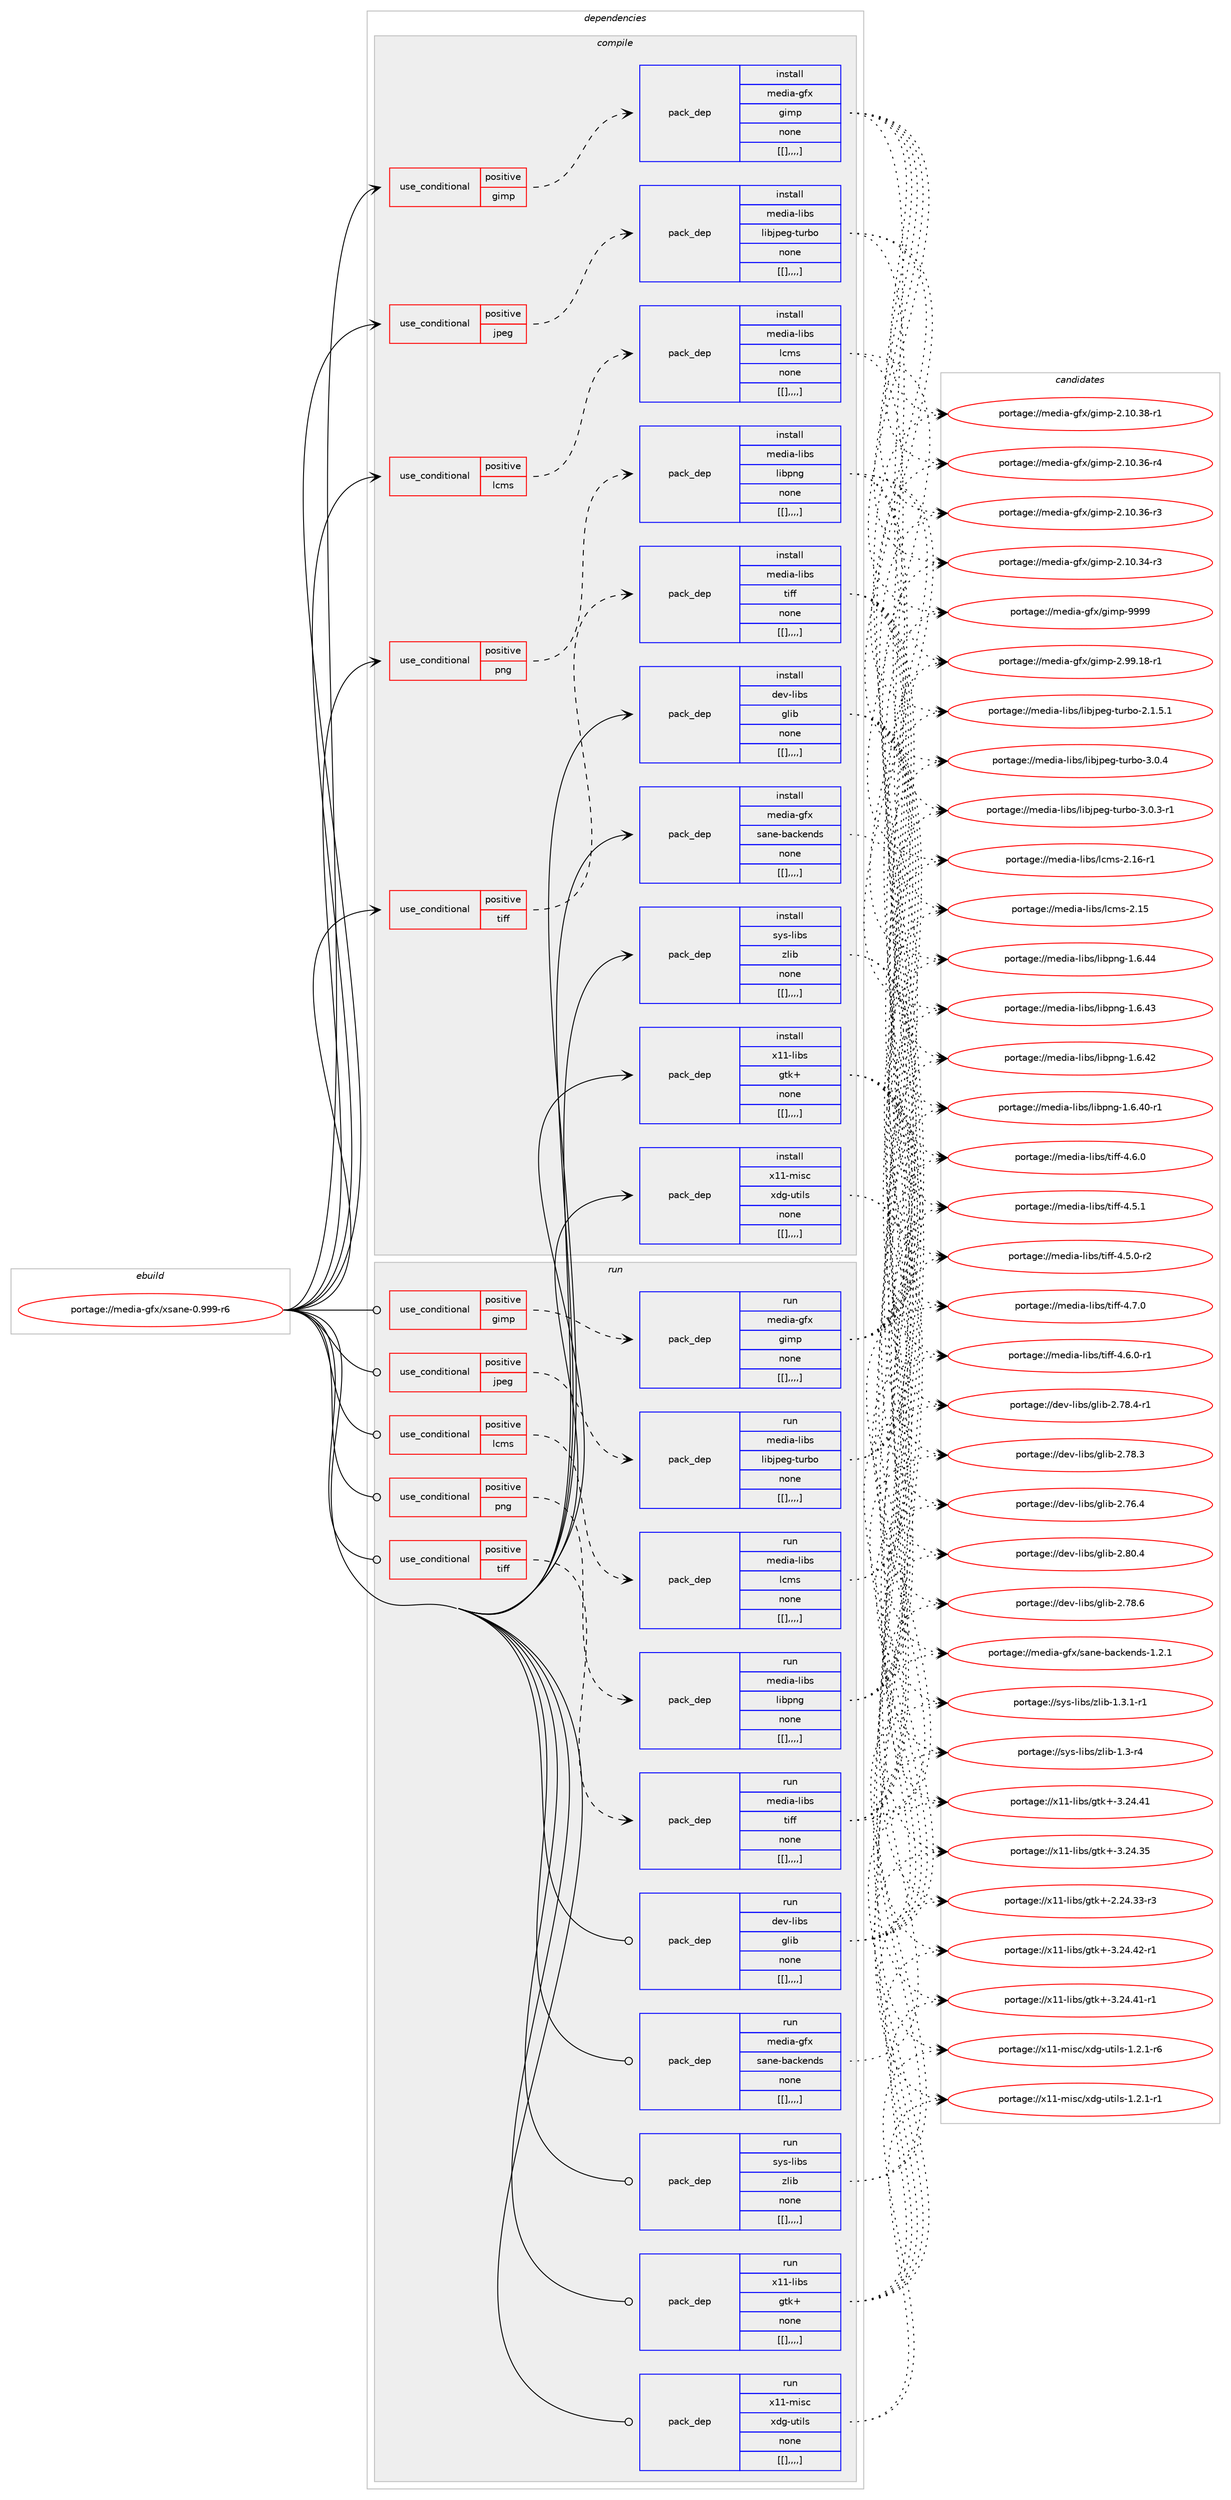 digraph prolog {

# *************
# Graph options
# *************

newrank=true;
concentrate=true;
compound=true;
graph [rankdir=LR,fontname=Helvetica,fontsize=10,ranksep=1.5];#, ranksep=2.5, nodesep=0.2];
edge  [arrowhead=vee];
node  [fontname=Helvetica,fontsize=10];

# **********
# The ebuild
# **********

subgraph cluster_leftcol {
color=gray;
label=<<i>ebuild</i>>;
id [label="portage://media-gfx/xsane-0.999-r6", color=red, width=4, href="../media-gfx/xsane-0.999-r6.svg"];
}

# ****************
# The dependencies
# ****************

subgraph cluster_midcol {
color=gray;
label=<<i>dependencies</i>>;
subgraph cluster_compile {
fillcolor="#eeeeee";
style=filled;
label=<<i>compile</i>>;
subgraph cond80353 {
dependency318210 [label=<<TABLE BORDER="0" CELLBORDER="1" CELLSPACING="0" CELLPADDING="4"><TR><TD ROWSPAN="3" CELLPADDING="10">use_conditional</TD></TR><TR><TD>positive</TD></TR><TR><TD>gimp</TD></TR></TABLE>>, shape=none, color=red];
subgraph pack235209 {
dependency318260 [label=<<TABLE BORDER="0" CELLBORDER="1" CELLSPACING="0" CELLPADDING="4" WIDTH="220"><TR><TD ROWSPAN="6" CELLPADDING="30">pack_dep</TD></TR><TR><TD WIDTH="110">install</TD></TR><TR><TD>media-gfx</TD></TR><TR><TD>gimp</TD></TR><TR><TD>none</TD></TR><TR><TD>[[],,,,]</TD></TR></TABLE>>, shape=none, color=blue];
}
dependency318210:e -> dependency318260:w [weight=20,style="dashed",arrowhead="vee"];
}
id:e -> dependency318210:w [weight=20,style="solid",arrowhead="vee"];
subgraph cond80368 {
dependency318278 [label=<<TABLE BORDER="0" CELLBORDER="1" CELLSPACING="0" CELLPADDING="4"><TR><TD ROWSPAN="3" CELLPADDING="10">use_conditional</TD></TR><TR><TD>positive</TD></TR><TR><TD>jpeg</TD></TR></TABLE>>, shape=none, color=red];
subgraph pack235289 {
dependency318312 [label=<<TABLE BORDER="0" CELLBORDER="1" CELLSPACING="0" CELLPADDING="4" WIDTH="220"><TR><TD ROWSPAN="6" CELLPADDING="30">pack_dep</TD></TR><TR><TD WIDTH="110">install</TD></TR><TR><TD>media-libs</TD></TR><TR><TD>libjpeg-turbo</TD></TR><TR><TD>none</TD></TR><TR><TD>[[],,,,]</TD></TR></TABLE>>, shape=none, color=blue];
}
dependency318278:e -> dependency318312:w [weight=20,style="dashed",arrowhead="vee"];
}
id:e -> dependency318278:w [weight=20,style="solid",arrowhead="vee"];
subgraph cond80375 {
dependency318328 [label=<<TABLE BORDER="0" CELLBORDER="1" CELLSPACING="0" CELLPADDING="4"><TR><TD ROWSPAN="3" CELLPADDING="10">use_conditional</TD></TR><TR><TD>positive</TD></TR><TR><TD>lcms</TD></TR></TABLE>>, shape=none, color=red];
subgraph pack235321 {
dependency318344 [label=<<TABLE BORDER="0" CELLBORDER="1" CELLSPACING="0" CELLPADDING="4" WIDTH="220"><TR><TD ROWSPAN="6" CELLPADDING="30">pack_dep</TD></TR><TR><TD WIDTH="110">install</TD></TR><TR><TD>media-libs</TD></TR><TR><TD>lcms</TD></TR><TR><TD>none</TD></TR><TR><TD>[[],,,,]</TD></TR></TABLE>>, shape=none, color=blue];
}
dependency318328:e -> dependency318344:w [weight=20,style="dashed",arrowhead="vee"];
}
id:e -> dependency318328:w [weight=20,style="solid",arrowhead="vee"];
subgraph cond80380 {
dependency318346 [label=<<TABLE BORDER="0" CELLBORDER="1" CELLSPACING="0" CELLPADDING="4"><TR><TD ROWSPAN="3" CELLPADDING="10">use_conditional</TD></TR><TR><TD>positive</TD></TR><TR><TD>png</TD></TR></TABLE>>, shape=none, color=red];
subgraph pack235323 {
dependency318348 [label=<<TABLE BORDER="0" CELLBORDER="1" CELLSPACING="0" CELLPADDING="4" WIDTH="220"><TR><TD ROWSPAN="6" CELLPADDING="30">pack_dep</TD></TR><TR><TD WIDTH="110">install</TD></TR><TR><TD>media-libs</TD></TR><TR><TD>libpng</TD></TR><TR><TD>none</TD></TR><TR><TD>[[],,,,]</TD></TR></TABLE>>, shape=none, color=blue];
}
dependency318346:e -> dependency318348:w [weight=20,style="dashed",arrowhead="vee"];
}
id:e -> dependency318346:w [weight=20,style="solid",arrowhead="vee"];
subgraph cond80381 {
dependency318383 [label=<<TABLE BORDER="0" CELLBORDER="1" CELLSPACING="0" CELLPADDING="4"><TR><TD ROWSPAN="3" CELLPADDING="10">use_conditional</TD></TR><TR><TD>positive</TD></TR><TR><TD>tiff</TD></TR></TABLE>>, shape=none, color=red];
subgraph pack235347 {
dependency318385 [label=<<TABLE BORDER="0" CELLBORDER="1" CELLSPACING="0" CELLPADDING="4" WIDTH="220"><TR><TD ROWSPAN="6" CELLPADDING="30">pack_dep</TD></TR><TR><TD WIDTH="110">install</TD></TR><TR><TD>media-libs</TD></TR><TR><TD>tiff</TD></TR><TR><TD>none</TD></TR><TR><TD>[[],,,,]</TD></TR></TABLE>>, shape=none, color=blue];
}
dependency318383:e -> dependency318385:w [weight=20,style="dashed",arrowhead="vee"];
}
id:e -> dependency318383:w [weight=20,style="solid",arrowhead="vee"];
subgraph pack235350 {
dependency318389 [label=<<TABLE BORDER="0" CELLBORDER="1" CELLSPACING="0" CELLPADDING="4" WIDTH="220"><TR><TD ROWSPAN="6" CELLPADDING="30">pack_dep</TD></TR><TR><TD WIDTH="110">install</TD></TR><TR><TD>dev-libs</TD></TR><TR><TD>glib</TD></TR><TR><TD>none</TD></TR><TR><TD>[[],,,,]</TD></TR></TABLE>>, shape=none, color=blue];
}
id:e -> dependency318389:w [weight=20,style="solid",arrowhead="vee"];
subgraph pack235377 {
dependency318421 [label=<<TABLE BORDER="0" CELLBORDER="1" CELLSPACING="0" CELLPADDING="4" WIDTH="220"><TR><TD ROWSPAN="6" CELLPADDING="30">pack_dep</TD></TR><TR><TD WIDTH="110">install</TD></TR><TR><TD>media-gfx</TD></TR><TR><TD>sane-backends</TD></TR><TR><TD>none</TD></TR><TR><TD>[[],,,,]</TD></TR></TABLE>>, shape=none, color=blue];
}
id:e -> dependency318421:w [weight=20,style="solid",arrowhead="vee"];
subgraph pack235392 {
dependency318460 [label=<<TABLE BORDER="0" CELLBORDER="1" CELLSPACING="0" CELLPADDING="4" WIDTH="220"><TR><TD ROWSPAN="6" CELLPADDING="30">pack_dep</TD></TR><TR><TD WIDTH="110">install</TD></TR><TR><TD>sys-libs</TD></TR><TR><TD>zlib</TD></TR><TR><TD>none</TD></TR><TR><TD>[[],,,,]</TD></TR></TABLE>>, shape=none, color=blue];
}
id:e -> dependency318460:w [weight=20,style="solid",arrowhead="vee"];
subgraph pack235419 {
dependency318473 [label=<<TABLE BORDER="0" CELLBORDER="1" CELLSPACING="0" CELLPADDING="4" WIDTH="220"><TR><TD ROWSPAN="6" CELLPADDING="30">pack_dep</TD></TR><TR><TD WIDTH="110">install</TD></TR><TR><TD>x11-libs</TD></TR><TR><TD>gtk+</TD></TR><TR><TD>none</TD></TR><TR><TD>[[],,,,]</TD></TR></TABLE>>, shape=none, color=blue];
}
id:e -> dependency318473:w [weight=20,style="solid",arrowhead="vee"];
subgraph pack235421 {
dependency318476 [label=<<TABLE BORDER="0" CELLBORDER="1" CELLSPACING="0" CELLPADDING="4" WIDTH="220"><TR><TD ROWSPAN="6" CELLPADDING="30">pack_dep</TD></TR><TR><TD WIDTH="110">install</TD></TR><TR><TD>x11-misc</TD></TR><TR><TD>xdg-utils</TD></TR><TR><TD>none</TD></TR><TR><TD>[[],,,,]</TD></TR></TABLE>>, shape=none, color=blue];
}
id:e -> dependency318476:w [weight=20,style="solid",arrowhead="vee"];
}
subgraph cluster_compileandrun {
fillcolor="#eeeeee";
style=filled;
label=<<i>compile and run</i>>;
}
subgraph cluster_run {
fillcolor="#eeeeee";
style=filled;
label=<<i>run</i>>;
subgraph cond80400 {
dependency318505 [label=<<TABLE BORDER="0" CELLBORDER="1" CELLSPACING="0" CELLPADDING="4"><TR><TD ROWSPAN="3" CELLPADDING="10">use_conditional</TD></TR><TR><TD>positive</TD></TR><TR><TD>gimp</TD></TR></TABLE>>, shape=none, color=red];
subgraph pack235452 {
dependency318513 [label=<<TABLE BORDER="0" CELLBORDER="1" CELLSPACING="0" CELLPADDING="4" WIDTH="220"><TR><TD ROWSPAN="6" CELLPADDING="30">pack_dep</TD></TR><TR><TD WIDTH="110">run</TD></TR><TR><TD>media-gfx</TD></TR><TR><TD>gimp</TD></TR><TR><TD>none</TD></TR><TR><TD>[[],,,,]</TD></TR></TABLE>>, shape=none, color=blue];
}
dependency318505:e -> dependency318513:w [weight=20,style="dashed",arrowhead="vee"];
}
id:e -> dependency318505:w [weight=20,style="solid",arrowhead="odot"];
subgraph cond80408 {
dependency318532 [label=<<TABLE BORDER="0" CELLBORDER="1" CELLSPACING="0" CELLPADDING="4"><TR><TD ROWSPAN="3" CELLPADDING="10">use_conditional</TD></TR><TR><TD>positive</TD></TR><TR><TD>jpeg</TD></TR></TABLE>>, shape=none, color=red];
subgraph pack235470 {
dependency318573 [label=<<TABLE BORDER="0" CELLBORDER="1" CELLSPACING="0" CELLPADDING="4" WIDTH="220"><TR><TD ROWSPAN="6" CELLPADDING="30">pack_dep</TD></TR><TR><TD WIDTH="110">run</TD></TR><TR><TD>media-libs</TD></TR><TR><TD>libjpeg-turbo</TD></TR><TR><TD>none</TD></TR><TR><TD>[[],,,,]</TD></TR></TABLE>>, shape=none, color=blue];
}
dependency318532:e -> dependency318573:w [weight=20,style="dashed",arrowhead="vee"];
}
id:e -> dependency318532:w [weight=20,style="solid",arrowhead="odot"];
subgraph cond80419 {
dependency318599 [label=<<TABLE BORDER="0" CELLBORDER="1" CELLSPACING="0" CELLPADDING="4"><TR><TD ROWSPAN="3" CELLPADDING="10">use_conditional</TD></TR><TR><TD>positive</TD></TR><TR><TD>lcms</TD></TR></TABLE>>, shape=none, color=red];
subgraph pack235524 {
dependency318609 [label=<<TABLE BORDER="0" CELLBORDER="1" CELLSPACING="0" CELLPADDING="4" WIDTH="220"><TR><TD ROWSPAN="6" CELLPADDING="30">pack_dep</TD></TR><TR><TD WIDTH="110">run</TD></TR><TR><TD>media-libs</TD></TR><TR><TD>lcms</TD></TR><TR><TD>none</TD></TR><TR><TD>[[],,,,]</TD></TR></TABLE>>, shape=none, color=blue];
}
dependency318599:e -> dependency318609:w [weight=20,style="dashed",arrowhead="vee"];
}
id:e -> dependency318599:w [weight=20,style="solid",arrowhead="odot"];
subgraph cond80432 {
dependency318646 [label=<<TABLE BORDER="0" CELLBORDER="1" CELLSPACING="0" CELLPADDING="4"><TR><TD ROWSPAN="3" CELLPADDING="10">use_conditional</TD></TR><TR><TD>positive</TD></TR><TR><TD>png</TD></TR></TABLE>>, shape=none, color=red];
subgraph pack235564 {
dependency318682 [label=<<TABLE BORDER="0" CELLBORDER="1" CELLSPACING="0" CELLPADDING="4" WIDTH="220"><TR><TD ROWSPAN="6" CELLPADDING="30">pack_dep</TD></TR><TR><TD WIDTH="110">run</TD></TR><TR><TD>media-libs</TD></TR><TR><TD>libpng</TD></TR><TR><TD>none</TD></TR><TR><TD>[[],,,,]</TD></TR></TABLE>>, shape=none, color=blue];
}
dependency318646:e -> dependency318682:w [weight=20,style="dashed",arrowhead="vee"];
}
id:e -> dependency318646:w [weight=20,style="solid",arrowhead="odot"];
subgraph cond80450 {
dependency318688 [label=<<TABLE BORDER="0" CELLBORDER="1" CELLSPACING="0" CELLPADDING="4"><TR><TD ROWSPAN="3" CELLPADDING="10">use_conditional</TD></TR><TR><TD>positive</TD></TR><TR><TD>tiff</TD></TR></TABLE>>, shape=none, color=red];
subgraph pack235592 {
dependency318699 [label=<<TABLE BORDER="0" CELLBORDER="1" CELLSPACING="0" CELLPADDING="4" WIDTH="220"><TR><TD ROWSPAN="6" CELLPADDING="30">pack_dep</TD></TR><TR><TD WIDTH="110">run</TD></TR><TR><TD>media-libs</TD></TR><TR><TD>tiff</TD></TR><TR><TD>none</TD></TR><TR><TD>[[],,,,]</TD></TR></TABLE>>, shape=none, color=blue];
}
dependency318688:e -> dependency318699:w [weight=20,style="dashed",arrowhead="vee"];
}
id:e -> dependency318688:w [weight=20,style="solid",arrowhead="odot"];
subgraph pack235606 {
dependency318739 [label=<<TABLE BORDER="0" CELLBORDER="1" CELLSPACING="0" CELLPADDING="4" WIDTH="220"><TR><TD ROWSPAN="6" CELLPADDING="30">pack_dep</TD></TR><TR><TD WIDTH="110">run</TD></TR><TR><TD>dev-libs</TD></TR><TR><TD>glib</TD></TR><TR><TD>none</TD></TR><TR><TD>[[],,,,]</TD></TR></TABLE>>, shape=none, color=blue];
}
id:e -> dependency318739:w [weight=20,style="solid",arrowhead="odot"];
subgraph pack235632 {
dependency318770 [label=<<TABLE BORDER="0" CELLBORDER="1" CELLSPACING="0" CELLPADDING="4" WIDTH="220"><TR><TD ROWSPAN="6" CELLPADDING="30">pack_dep</TD></TR><TR><TD WIDTH="110">run</TD></TR><TR><TD>media-gfx</TD></TR><TR><TD>sane-backends</TD></TR><TR><TD>none</TD></TR><TR><TD>[[],,,,]</TD></TR></TABLE>>, shape=none, color=blue];
}
id:e -> dependency318770:w [weight=20,style="solid",arrowhead="odot"];
subgraph pack235642 {
dependency318772 [label=<<TABLE BORDER="0" CELLBORDER="1" CELLSPACING="0" CELLPADDING="4" WIDTH="220"><TR><TD ROWSPAN="6" CELLPADDING="30">pack_dep</TD></TR><TR><TD WIDTH="110">run</TD></TR><TR><TD>sys-libs</TD></TR><TR><TD>zlib</TD></TR><TR><TD>none</TD></TR><TR><TD>[[],,,,]</TD></TR></TABLE>>, shape=none, color=blue];
}
id:e -> dependency318772:w [weight=20,style="solid",arrowhead="odot"];
subgraph pack235643 {
dependency318789 [label=<<TABLE BORDER="0" CELLBORDER="1" CELLSPACING="0" CELLPADDING="4" WIDTH="220"><TR><TD ROWSPAN="6" CELLPADDING="30">pack_dep</TD></TR><TR><TD WIDTH="110">run</TD></TR><TR><TD>x11-libs</TD></TR><TR><TD>gtk+</TD></TR><TR><TD>none</TD></TR><TR><TD>[[],,,,]</TD></TR></TABLE>>, shape=none, color=blue];
}
id:e -> dependency318789:w [weight=20,style="solid",arrowhead="odot"];
subgraph pack235659 {
dependency318793 [label=<<TABLE BORDER="0" CELLBORDER="1" CELLSPACING="0" CELLPADDING="4" WIDTH="220"><TR><TD ROWSPAN="6" CELLPADDING="30">pack_dep</TD></TR><TR><TD WIDTH="110">run</TD></TR><TR><TD>x11-misc</TD></TR><TR><TD>xdg-utils</TD></TR><TR><TD>none</TD></TR><TR><TD>[[],,,,]</TD></TR></TABLE>>, shape=none, color=blue];
}
id:e -> dependency318793:w [weight=20,style="solid",arrowhead="odot"];
}
}

# **************
# The candidates
# **************

subgraph cluster_choices {
rank=same;
color=gray;
label=<<i>candidates</i>>;

subgraph choice234309 {
color=black;
nodesep=1;
choice1091011001059745103102120471031051091124557575757 [label="portage://media-gfx/gimp-9999", color=red, width=4,href="../media-gfx/gimp-9999.svg"];
choice10910110010597451031021204710310510911245504657574649564511449 [label="portage://media-gfx/gimp-2.99.18-r1", color=red, width=4,href="../media-gfx/gimp-2.99.18-r1.svg"];
choice10910110010597451031021204710310510911245504649484651564511449 [label="portage://media-gfx/gimp-2.10.38-r1", color=red, width=4,href="../media-gfx/gimp-2.10.38-r1.svg"];
choice10910110010597451031021204710310510911245504649484651544511452 [label="portage://media-gfx/gimp-2.10.36-r4", color=red, width=4,href="../media-gfx/gimp-2.10.36-r4.svg"];
choice10910110010597451031021204710310510911245504649484651544511451 [label="portage://media-gfx/gimp-2.10.36-r3", color=red, width=4,href="../media-gfx/gimp-2.10.36-r3.svg"];
choice10910110010597451031021204710310510911245504649484651524511451 [label="portage://media-gfx/gimp-2.10.34-r3", color=red, width=4,href="../media-gfx/gimp-2.10.34-r3.svg"];
dependency318260:e -> choice1091011001059745103102120471031051091124557575757:w [style=dotted,weight="100"];
dependency318260:e -> choice10910110010597451031021204710310510911245504657574649564511449:w [style=dotted,weight="100"];
dependency318260:e -> choice10910110010597451031021204710310510911245504649484651564511449:w [style=dotted,weight="100"];
dependency318260:e -> choice10910110010597451031021204710310510911245504649484651544511452:w [style=dotted,weight="100"];
dependency318260:e -> choice10910110010597451031021204710310510911245504649484651544511451:w [style=dotted,weight="100"];
dependency318260:e -> choice10910110010597451031021204710310510911245504649484651524511451:w [style=dotted,weight="100"];
}
subgraph choice234359 {
color=black;
nodesep=1;
choice10910110010597451081059811547108105981061121011034511611711498111455146484652 [label="portage://media-libs/libjpeg-turbo-3.0.4", color=red, width=4,href="../media-libs/libjpeg-turbo-3.0.4.svg"];
choice109101100105974510810598115471081059810611210110345116117114981114551464846514511449 [label="portage://media-libs/libjpeg-turbo-3.0.3-r1", color=red, width=4,href="../media-libs/libjpeg-turbo-3.0.3-r1.svg"];
choice109101100105974510810598115471081059810611210110345116117114981114550464946534649 [label="portage://media-libs/libjpeg-turbo-2.1.5.1", color=red, width=4,href="../media-libs/libjpeg-turbo-2.1.5.1.svg"];
dependency318312:e -> choice10910110010597451081059811547108105981061121011034511611711498111455146484652:w [style=dotted,weight="100"];
dependency318312:e -> choice109101100105974510810598115471081059810611210110345116117114981114551464846514511449:w [style=dotted,weight="100"];
dependency318312:e -> choice109101100105974510810598115471081059810611210110345116117114981114550464946534649:w [style=dotted,weight="100"];
}
subgraph choice234362 {
color=black;
nodesep=1;
choice109101100105974510810598115471089910911545504649544511449 [label="portage://media-libs/lcms-2.16-r1", color=red, width=4,href="../media-libs/lcms-2.16-r1.svg"];
choice10910110010597451081059811547108991091154550464953 [label="portage://media-libs/lcms-2.15", color=red, width=4,href="../media-libs/lcms-2.15.svg"];
dependency318344:e -> choice109101100105974510810598115471089910911545504649544511449:w [style=dotted,weight="100"];
dependency318344:e -> choice10910110010597451081059811547108991091154550464953:w [style=dotted,weight="100"];
}
subgraph choice234391 {
color=black;
nodesep=1;
choice109101100105974510810598115471081059811211010345494654465252 [label="portage://media-libs/libpng-1.6.44", color=red, width=4,href="../media-libs/libpng-1.6.44.svg"];
choice109101100105974510810598115471081059811211010345494654465251 [label="portage://media-libs/libpng-1.6.43", color=red, width=4,href="../media-libs/libpng-1.6.43.svg"];
choice109101100105974510810598115471081059811211010345494654465250 [label="portage://media-libs/libpng-1.6.42", color=red, width=4,href="../media-libs/libpng-1.6.42.svg"];
choice1091011001059745108105981154710810598112110103454946544652484511449 [label="portage://media-libs/libpng-1.6.40-r1", color=red, width=4,href="../media-libs/libpng-1.6.40-r1.svg"];
dependency318348:e -> choice109101100105974510810598115471081059811211010345494654465252:w [style=dotted,weight="100"];
dependency318348:e -> choice109101100105974510810598115471081059811211010345494654465251:w [style=dotted,weight="100"];
dependency318348:e -> choice109101100105974510810598115471081059811211010345494654465250:w [style=dotted,weight="100"];
dependency318348:e -> choice1091011001059745108105981154710810598112110103454946544652484511449:w [style=dotted,weight="100"];
}
subgraph choice234400 {
color=black;
nodesep=1;
choice10910110010597451081059811547116105102102455246554648 [label="portage://media-libs/tiff-4.7.0", color=red, width=4,href="../media-libs/tiff-4.7.0.svg"];
choice109101100105974510810598115471161051021024552465446484511449 [label="portage://media-libs/tiff-4.6.0-r1", color=red, width=4,href="../media-libs/tiff-4.6.0-r1.svg"];
choice10910110010597451081059811547116105102102455246544648 [label="portage://media-libs/tiff-4.6.0", color=red, width=4,href="../media-libs/tiff-4.6.0.svg"];
choice10910110010597451081059811547116105102102455246534649 [label="portage://media-libs/tiff-4.5.1", color=red, width=4,href="../media-libs/tiff-4.5.1.svg"];
choice109101100105974510810598115471161051021024552465346484511450 [label="portage://media-libs/tiff-4.5.0-r2", color=red, width=4,href="../media-libs/tiff-4.5.0-r2.svg"];
dependency318385:e -> choice10910110010597451081059811547116105102102455246554648:w [style=dotted,weight="100"];
dependency318385:e -> choice109101100105974510810598115471161051021024552465446484511449:w [style=dotted,weight="100"];
dependency318385:e -> choice10910110010597451081059811547116105102102455246544648:w [style=dotted,weight="100"];
dependency318385:e -> choice10910110010597451081059811547116105102102455246534649:w [style=dotted,weight="100"];
dependency318385:e -> choice109101100105974510810598115471161051021024552465346484511450:w [style=dotted,weight="100"];
}
subgraph choice234438 {
color=black;
nodesep=1;
choice1001011184510810598115471031081059845504656484652 [label="portage://dev-libs/glib-2.80.4", color=red, width=4,href="../dev-libs/glib-2.80.4.svg"];
choice1001011184510810598115471031081059845504655564654 [label="portage://dev-libs/glib-2.78.6", color=red, width=4,href="../dev-libs/glib-2.78.6.svg"];
choice10010111845108105981154710310810598455046555646524511449 [label="portage://dev-libs/glib-2.78.4-r1", color=red, width=4,href="../dev-libs/glib-2.78.4-r1.svg"];
choice1001011184510810598115471031081059845504655564651 [label="portage://dev-libs/glib-2.78.3", color=red, width=4,href="../dev-libs/glib-2.78.3.svg"];
choice1001011184510810598115471031081059845504655544652 [label="portage://dev-libs/glib-2.76.4", color=red, width=4,href="../dev-libs/glib-2.76.4.svg"];
dependency318389:e -> choice1001011184510810598115471031081059845504656484652:w [style=dotted,weight="100"];
dependency318389:e -> choice1001011184510810598115471031081059845504655564654:w [style=dotted,weight="100"];
dependency318389:e -> choice10010111845108105981154710310810598455046555646524511449:w [style=dotted,weight="100"];
dependency318389:e -> choice1001011184510810598115471031081059845504655564651:w [style=dotted,weight="100"];
dependency318389:e -> choice1001011184510810598115471031081059845504655544652:w [style=dotted,weight="100"];
}
subgraph choice234460 {
color=black;
nodesep=1;
choice1091011001059745103102120471159711010145989799107101110100115454946504649 [label="portage://media-gfx/sane-backends-1.2.1", color=red, width=4,href="../media-gfx/sane-backends-1.2.1.svg"];
dependency318421:e -> choice1091011001059745103102120471159711010145989799107101110100115454946504649:w [style=dotted,weight="100"];
}
subgraph choice234465 {
color=black;
nodesep=1;
choice115121115451081059811547122108105984549465146494511449 [label="portage://sys-libs/zlib-1.3.1-r1", color=red, width=4,href="../sys-libs/zlib-1.3.1-r1.svg"];
choice11512111545108105981154712210810598454946514511452 [label="portage://sys-libs/zlib-1.3-r4", color=red, width=4,href="../sys-libs/zlib-1.3-r4.svg"];
dependency318460:e -> choice115121115451081059811547122108105984549465146494511449:w [style=dotted,weight="100"];
dependency318460:e -> choice11512111545108105981154712210810598454946514511452:w [style=dotted,weight="100"];
}
subgraph choice234502 {
color=black;
nodesep=1;
choice12049494510810598115471031161074345514650524652504511449 [label="portage://x11-libs/gtk+-3.24.42-r1", color=red, width=4,href="../x11-libs/gtk+-3.24.42-r1.svg"];
choice12049494510810598115471031161074345514650524652494511449 [label="portage://x11-libs/gtk+-3.24.41-r1", color=red, width=4,href="../x11-libs/gtk+-3.24.41-r1.svg"];
choice1204949451081059811547103116107434551465052465249 [label="portage://x11-libs/gtk+-3.24.41", color=red, width=4,href="../x11-libs/gtk+-3.24.41.svg"];
choice1204949451081059811547103116107434551465052465153 [label="portage://x11-libs/gtk+-3.24.35", color=red, width=4,href="../x11-libs/gtk+-3.24.35.svg"];
choice12049494510810598115471031161074345504650524651514511451 [label="portage://x11-libs/gtk+-2.24.33-r3", color=red, width=4,href="../x11-libs/gtk+-2.24.33-r3.svg"];
dependency318473:e -> choice12049494510810598115471031161074345514650524652504511449:w [style=dotted,weight="100"];
dependency318473:e -> choice12049494510810598115471031161074345514650524652494511449:w [style=dotted,weight="100"];
dependency318473:e -> choice1204949451081059811547103116107434551465052465249:w [style=dotted,weight="100"];
dependency318473:e -> choice1204949451081059811547103116107434551465052465153:w [style=dotted,weight="100"];
dependency318473:e -> choice12049494510810598115471031161074345504650524651514511451:w [style=dotted,weight="100"];
}
subgraph choice234522 {
color=black;
nodesep=1;
choice1204949451091051159947120100103451171161051081154549465046494511454 [label="portage://x11-misc/xdg-utils-1.2.1-r6", color=red, width=4,href="../x11-misc/xdg-utils-1.2.1-r6.svg"];
choice1204949451091051159947120100103451171161051081154549465046494511449 [label="portage://x11-misc/xdg-utils-1.2.1-r1", color=red, width=4,href="../x11-misc/xdg-utils-1.2.1-r1.svg"];
dependency318476:e -> choice1204949451091051159947120100103451171161051081154549465046494511454:w [style=dotted,weight="100"];
dependency318476:e -> choice1204949451091051159947120100103451171161051081154549465046494511449:w [style=dotted,weight="100"];
}
subgraph choice234595 {
color=black;
nodesep=1;
choice1091011001059745103102120471031051091124557575757 [label="portage://media-gfx/gimp-9999", color=red, width=4,href="../media-gfx/gimp-9999.svg"];
choice10910110010597451031021204710310510911245504657574649564511449 [label="portage://media-gfx/gimp-2.99.18-r1", color=red, width=4,href="../media-gfx/gimp-2.99.18-r1.svg"];
choice10910110010597451031021204710310510911245504649484651564511449 [label="portage://media-gfx/gimp-2.10.38-r1", color=red, width=4,href="../media-gfx/gimp-2.10.38-r1.svg"];
choice10910110010597451031021204710310510911245504649484651544511452 [label="portage://media-gfx/gimp-2.10.36-r4", color=red, width=4,href="../media-gfx/gimp-2.10.36-r4.svg"];
choice10910110010597451031021204710310510911245504649484651544511451 [label="portage://media-gfx/gimp-2.10.36-r3", color=red, width=4,href="../media-gfx/gimp-2.10.36-r3.svg"];
choice10910110010597451031021204710310510911245504649484651524511451 [label="portage://media-gfx/gimp-2.10.34-r3", color=red, width=4,href="../media-gfx/gimp-2.10.34-r3.svg"];
dependency318513:e -> choice1091011001059745103102120471031051091124557575757:w [style=dotted,weight="100"];
dependency318513:e -> choice10910110010597451031021204710310510911245504657574649564511449:w [style=dotted,weight="100"];
dependency318513:e -> choice10910110010597451031021204710310510911245504649484651564511449:w [style=dotted,weight="100"];
dependency318513:e -> choice10910110010597451031021204710310510911245504649484651544511452:w [style=dotted,weight="100"];
dependency318513:e -> choice10910110010597451031021204710310510911245504649484651544511451:w [style=dotted,weight="100"];
dependency318513:e -> choice10910110010597451031021204710310510911245504649484651524511451:w [style=dotted,weight="100"];
}
subgraph choice234605 {
color=black;
nodesep=1;
choice10910110010597451081059811547108105981061121011034511611711498111455146484652 [label="portage://media-libs/libjpeg-turbo-3.0.4", color=red, width=4,href="../media-libs/libjpeg-turbo-3.0.4.svg"];
choice109101100105974510810598115471081059810611210110345116117114981114551464846514511449 [label="portage://media-libs/libjpeg-turbo-3.0.3-r1", color=red, width=4,href="../media-libs/libjpeg-turbo-3.0.3-r1.svg"];
choice109101100105974510810598115471081059810611210110345116117114981114550464946534649 [label="portage://media-libs/libjpeg-turbo-2.1.5.1", color=red, width=4,href="../media-libs/libjpeg-turbo-2.1.5.1.svg"];
dependency318573:e -> choice10910110010597451081059811547108105981061121011034511611711498111455146484652:w [style=dotted,weight="100"];
dependency318573:e -> choice109101100105974510810598115471081059810611210110345116117114981114551464846514511449:w [style=dotted,weight="100"];
dependency318573:e -> choice109101100105974510810598115471081059810611210110345116117114981114550464946534649:w [style=dotted,weight="100"];
}
subgraph choice234608 {
color=black;
nodesep=1;
choice109101100105974510810598115471089910911545504649544511449 [label="portage://media-libs/lcms-2.16-r1", color=red, width=4,href="../media-libs/lcms-2.16-r1.svg"];
choice10910110010597451081059811547108991091154550464953 [label="portage://media-libs/lcms-2.15", color=red, width=4,href="../media-libs/lcms-2.15.svg"];
dependency318609:e -> choice109101100105974510810598115471089910911545504649544511449:w [style=dotted,weight="100"];
dependency318609:e -> choice10910110010597451081059811547108991091154550464953:w [style=dotted,weight="100"];
}
subgraph choice234631 {
color=black;
nodesep=1;
choice109101100105974510810598115471081059811211010345494654465252 [label="portage://media-libs/libpng-1.6.44", color=red, width=4,href="../media-libs/libpng-1.6.44.svg"];
choice109101100105974510810598115471081059811211010345494654465251 [label="portage://media-libs/libpng-1.6.43", color=red, width=4,href="../media-libs/libpng-1.6.43.svg"];
choice109101100105974510810598115471081059811211010345494654465250 [label="portage://media-libs/libpng-1.6.42", color=red, width=4,href="../media-libs/libpng-1.6.42.svg"];
choice1091011001059745108105981154710810598112110103454946544652484511449 [label="portage://media-libs/libpng-1.6.40-r1", color=red, width=4,href="../media-libs/libpng-1.6.40-r1.svg"];
dependency318682:e -> choice109101100105974510810598115471081059811211010345494654465252:w [style=dotted,weight="100"];
dependency318682:e -> choice109101100105974510810598115471081059811211010345494654465251:w [style=dotted,weight="100"];
dependency318682:e -> choice109101100105974510810598115471081059811211010345494654465250:w [style=dotted,weight="100"];
dependency318682:e -> choice1091011001059745108105981154710810598112110103454946544652484511449:w [style=dotted,weight="100"];
}
subgraph choice234646 {
color=black;
nodesep=1;
choice10910110010597451081059811547116105102102455246554648 [label="portage://media-libs/tiff-4.7.0", color=red, width=4,href="../media-libs/tiff-4.7.0.svg"];
choice109101100105974510810598115471161051021024552465446484511449 [label="portage://media-libs/tiff-4.6.0-r1", color=red, width=4,href="../media-libs/tiff-4.6.0-r1.svg"];
choice10910110010597451081059811547116105102102455246544648 [label="portage://media-libs/tiff-4.6.0", color=red, width=4,href="../media-libs/tiff-4.6.0.svg"];
choice10910110010597451081059811547116105102102455246534649 [label="portage://media-libs/tiff-4.5.1", color=red, width=4,href="../media-libs/tiff-4.5.1.svg"];
choice109101100105974510810598115471161051021024552465346484511450 [label="portage://media-libs/tiff-4.5.0-r2", color=red, width=4,href="../media-libs/tiff-4.5.0-r2.svg"];
dependency318699:e -> choice10910110010597451081059811547116105102102455246554648:w [style=dotted,weight="100"];
dependency318699:e -> choice109101100105974510810598115471161051021024552465446484511449:w [style=dotted,weight="100"];
dependency318699:e -> choice10910110010597451081059811547116105102102455246544648:w [style=dotted,weight="100"];
dependency318699:e -> choice10910110010597451081059811547116105102102455246534649:w [style=dotted,weight="100"];
dependency318699:e -> choice109101100105974510810598115471161051021024552465346484511450:w [style=dotted,weight="100"];
}
subgraph choice234670 {
color=black;
nodesep=1;
choice1001011184510810598115471031081059845504656484652 [label="portage://dev-libs/glib-2.80.4", color=red, width=4,href="../dev-libs/glib-2.80.4.svg"];
choice1001011184510810598115471031081059845504655564654 [label="portage://dev-libs/glib-2.78.6", color=red, width=4,href="../dev-libs/glib-2.78.6.svg"];
choice10010111845108105981154710310810598455046555646524511449 [label="portage://dev-libs/glib-2.78.4-r1", color=red, width=4,href="../dev-libs/glib-2.78.4-r1.svg"];
choice1001011184510810598115471031081059845504655564651 [label="portage://dev-libs/glib-2.78.3", color=red, width=4,href="../dev-libs/glib-2.78.3.svg"];
choice1001011184510810598115471031081059845504655544652 [label="portage://dev-libs/glib-2.76.4", color=red, width=4,href="../dev-libs/glib-2.76.4.svg"];
dependency318739:e -> choice1001011184510810598115471031081059845504656484652:w [style=dotted,weight="100"];
dependency318739:e -> choice1001011184510810598115471031081059845504655564654:w [style=dotted,weight="100"];
dependency318739:e -> choice10010111845108105981154710310810598455046555646524511449:w [style=dotted,weight="100"];
dependency318739:e -> choice1001011184510810598115471031081059845504655564651:w [style=dotted,weight="100"];
dependency318739:e -> choice1001011184510810598115471031081059845504655544652:w [style=dotted,weight="100"];
}
subgraph choice234674 {
color=black;
nodesep=1;
choice1091011001059745103102120471159711010145989799107101110100115454946504649 [label="portage://media-gfx/sane-backends-1.2.1", color=red, width=4,href="../media-gfx/sane-backends-1.2.1.svg"];
dependency318770:e -> choice1091011001059745103102120471159711010145989799107101110100115454946504649:w [style=dotted,weight="100"];
}
subgraph choice234675 {
color=black;
nodesep=1;
choice115121115451081059811547122108105984549465146494511449 [label="portage://sys-libs/zlib-1.3.1-r1", color=red, width=4,href="../sys-libs/zlib-1.3.1-r1.svg"];
choice11512111545108105981154712210810598454946514511452 [label="portage://sys-libs/zlib-1.3-r4", color=red, width=4,href="../sys-libs/zlib-1.3-r4.svg"];
dependency318772:e -> choice115121115451081059811547122108105984549465146494511449:w [style=dotted,weight="100"];
dependency318772:e -> choice11512111545108105981154712210810598454946514511452:w [style=dotted,weight="100"];
}
subgraph choice234680 {
color=black;
nodesep=1;
choice12049494510810598115471031161074345514650524652504511449 [label="portage://x11-libs/gtk+-3.24.42-r1", color=red, width=4,href="../x11-libs/gtk+-3.24.42-r1.svg"];
choice12049494510810598115471031161074345514650524652494511449 [label="portage://x11-libs/gtk+-3.24.41-r1", color=red, width=4,href="../x11-libs/gtk+-3.24.41-r1.svg"];
choice1204949451081059811547103116107434551465052465249 [label="portage://x11-libs/gtk+-3.24.41", color=red, width=4,href="../x11-libs/gtk+-3.24.41.svg"];
choice1204949451081059811547103116107434551465052465153 [label="portage://x11-libs/gtk+-3.24.35", color=red, width=4,href="../x11-libs/gtk+-3.24.35.svg"];
choice12049494510810598115471031161074345504650524651514511451 [label="portage://x11-libs/gtk+-2.24.33-r3", color=red, width=4,href="../x11-libs/gtk+-2.24.33-r3.svg"];
dependency318789:e -> choice12049494510810598115471031161074345514650524652504511449:w [style=dotted,weight="100"];
dependency318789:e -> choice12049494510810598115471031161074345514650524652494511449:w [style=dotted,weight="100"];
dependency318789:e -> choice1204949451081059811547103116107434551465052465249:w [style=dotted,weight="100"];
dependency318789:e -> choice1204949451081059811547103116107434551465052465153:w [style=dotted,weight="100"];
dependency318789:e -> choice12049494510810598115471031161074345504650524651514511451:w [style=dotted,weight="100"];
}
subgraph choice234688 {
color=black;
nodesep=1;
choice1204949451091051159947120100103451171161051081154549465046494511454 [label="portage://x11-misc/xdg-utils-1.2.1-r6", color=red, width=4,href="../x11-misc/xdg-utils-1.2.1-r6.svg"];
choice1204949451091051159947120100103451171161051081154549465046494511449 [label="portage://x11-misc/xdg-utils-1.2.1-r1", color=red, width=4,href="../x11-misc/xdg-utils-1.2.1-r1.svg"];
dependency318793:e -> choice1204949451091051159947120100103451171161051081154549465046494511454:w [style=dotted,weight="100"];
dependency318793:e -> choice1204949451091051159947120100103451171161051081154549465046494511449:w [style=dotted,weight="100"];
}
}

}
